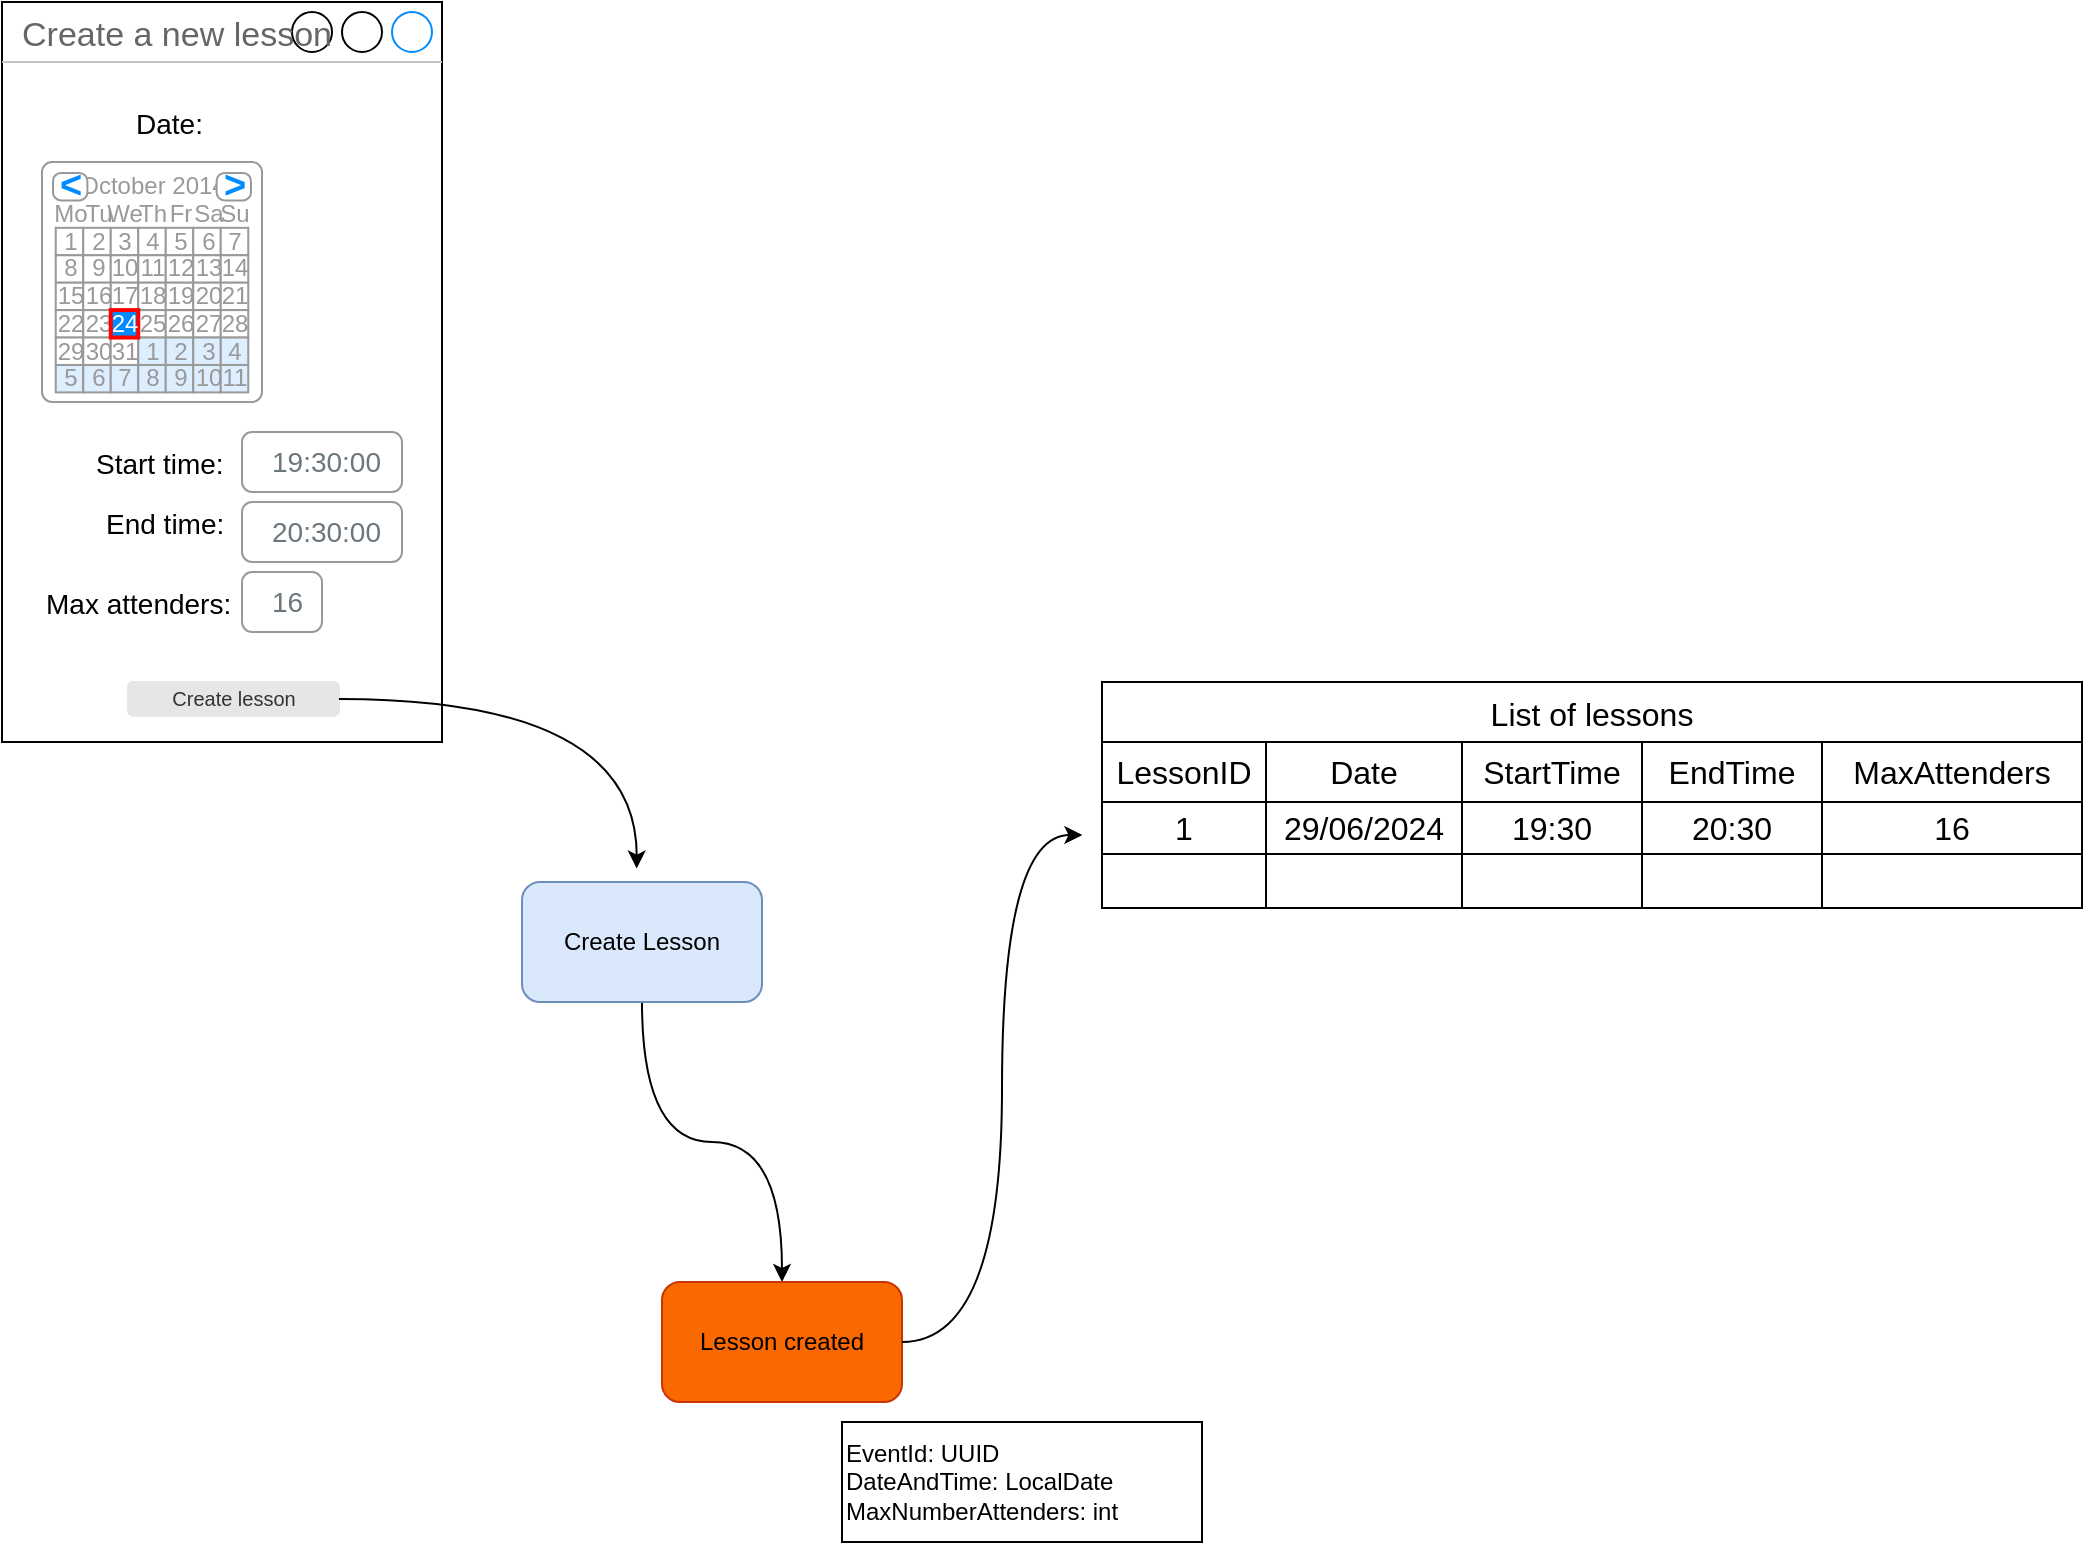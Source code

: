 <mxfile version="24.6.4" type="device">
  <diagram name="Page-1" id="_SDO8nhmoOXQYO2rX4mI">
    <mxGraphModel dx="1036" dy="614" grid="1" gridSize="10" guides="1" tooltips="1" connect="1" arrows="1" fold="1" page="1" pageScale="1" pageWidth="850" pageHeight="1100" math="0" shadow="0">
      <root>
        <mxCell id="0" />
        <mxCell id="1" parent="0" />
        <mxCell id="KW_6uNZTxSm8dROTdFoq-82" value="" style="group" parent="1" vertex="1" connectable="0">
          <mxGeometry x="110" y="40" width="220" height="370" as="geometry" />
        </mxCell>
        <mxCell id="KW_6uNZTxSm8dROTdFoq-22" value="Create a new lesson" style="strokeWidth=1;shadow=0;dashed=0;align=center;html=1;shape=mxgraph.mockup.containers.window;align=left;verticalAlign=top;spacingLeft=8;strokeColor2=#008cff;strokeColor3=#c4c4c4;fontColor=#666666;mainText=;fontSize=17;labelBackgroundColor=none;whiteSpace=wrap;" parent="KW_6uNZTxSm8dROTdFoq-82" vertex="1">
          <mxGeometry width="220" height="370" as="geometry" />
        </mxCell>
        <mxCell id="KW_6uNZTxSm8dROTdFoq-1" value="Date:" style="fillColor=none;strokeColor=none;align=left;fontSize=14;" parent="KW_6uNZTxSm8dROTdFoq-82" vertex="1">
          <mxGeometry x="65" y="40" width="40" height="40" as="geometry" />
        </mxCell>
        <mxCell id="KW_6uNZTxSm8dROTdFoq-4" value="16" style="html=1;shadow=0;dashed=0;shape=mxgraph.bootstrap.rrect;rSize=5;fillColor=none;strokeColor=#999999;align=left;spacing=15;fontSize=14;fontColor=#6C767D;" parent="KW_6uNZTxSm8dROTdFoq-82" vertex="1">
          <mxGeometry width="40" height="30" relative="1" as="geometry">
            <mxPoint x="120" y="285" as="offset" />
          </mxGeometry>
        </mxCell>
        <mxCell id="KW_6uNZTxSm8dROTdFoq-23" value="" style="strokeWidth=1;shadow=0;dashed=0;align=center;html=1;shape=mxgraph.mockup.forms.rrect;rSize=5;strokeColor=#999999;fillColor=#ffffff;" parent="KW_6uNZTxSm8dROTdFoq-82" vertex="1">
          <mxGeometry x="20" y="80" width="110" height="120" as="geometry" />
        </mxCell>
        <mxCell id="KW_6uNZTxSm8dROTdFoq-24" value="October 2014" style="strokeWidth=1;shadow=0;dashed=0;align=center;html=1;shape=mxgraph.mockup.forms.anchor;fontColor=#999999;" parent="KW_6uNZTxSm8dROTdFoq-23" vertex="1">
          <mxGeometry x="20.625" y="5.486" width="68.75" height="13.714" as="geometry" />
        </mxCell>
        <mxCell id="KW_6uNZTxSm8dROTdFoq-25" value="&lt;" style="strokeWidth=1;shadow=0;dashed=0;align=center;html=1;shape=mxgraph.mockup.forms.rrect;rSize=4;strokeColor=#999999;fontColor=#008cff;fontSize=19;fontStyle=1;" parent="KW_6uNZTxSm8dROTdFoq-23" vertex="1">
          <mxGeometry x="5.5" y="5.486" width="17.188" height="13.714" as="geometry" />
        </mxCell>
        <mxCell id="KW_6uNZTxSm8dROTdFoq-26" value="&gt;" style="strokeWidth=1;shadow=0;dashed=0;align=center;html=1;shape=mxgraph.mockup.forms.rrect;rSize=4;strokeColor=#999999;fontColor=#008cff;fontSize=19;fontStyle=1;" parent="KW_6uNZTxSm8dROTdFoq-23" vertex="1">
          <mxGeometry x="87.312" y="5.486" width="17.188" height="13.714" as="geometry" />
        </mxCell>
        <mxCell id="KW_6uNZTxSm8dROTdFoq-27" value="Mo" style="strokeWidth=1;shadow=0;dashed=0;align=center;html=1;shape=mxgraph.mockup.forms.anchor;fontColor=#999999;" parent="KW_6uNZTxSm8dROTdFoq-23" vertex="1">
          <mxGeometry x="6.875" y="19.2" width="13.75" height="13.714" as="geometry" />
        </mxCell>
        <mxCell id="KW_6uNZTxSm8dROTdFoq-28" value="Tu" style="strokeWidth=1;shadow=0;dashed=0;align=center;html=1;shape=mxgraph.mockup.forms.anchor;fontColor=#999999;" parent="KW_6uNZTxSm8dROTdFoq-23" vertex="1">
          <mxGeometry x="20.625" y="19.2" width="13.75" height="13.714" as="geometry" />
        </mxCell>
        <mxCell id="KW_6uNZTxSm8dROTdFoq-29" value="We" style="strokeWidth=1;shadow=0;dashed=0;align=center;html=1;shape=mxgraph.mockup.forms.anchor;fontColor=#999999;" parent="KW_6uNZTxSm8dROTdFoq-23" vertex="1">
          <mxGeometry x="34.375" y="19.2" width="13.75" height="13.714" as="geometry" />
        </mxCell>
        <mxCell id="KW_6uNZTxSm8dROTdFoq-30" value="Th" style="strokeWidth=1;shadow=0;dashed=0;align=center;html=1;shape=mxgraph.mockup.forms.anchor;fontColor=#999999;" parent="KW_6uNZTxSm8dROTdFoq-23" vertex="1">
          <mxGeometry x="48.125" y="19.2" width="13.75" height="13.714" as="geometry" />
        </mxCell>
        <mxCell id="KW_6uNZTxSm8dROTdFoq-31" value="Fr" style="strokeWidth=1;shadow=0;dashed=0;align=center;html=1;shape=mxgraph.mockup.forms.anchor;fontColor=#999999;" parent="KW_6uNZTxSm8dROTdFoq-23" vertex="1">
          <mxGeometry x="61.875" y="19.2" width="13.75" height="13.714" as="geometry" />
        </mxCell>
        <mxCell id="KW_6uNZTxSm8dROTdFoq-32" value="Sa" style="strokeWidth=1;shadow=0;dashed=0;align=center;html=1;shape=mxgraph.mockup.forms.anchor;fontColor=#999999;" parent="KW_6uNZTxSm8dROTdFoq-23" vertex="1">
          <mxGeometry x="75.625" y="19.2" width="13.75" height="13.714" as="geometry" />
        </mxCell>
        <mxCell id="KW_6uNZTxSm8dROTdFoq-33" value="Su" style="strokeWidth=1;shadow=0;dashed=0;align=center;html=1;shape=mxgraph.mockup.forms.anchor;fontColor=#999999;" parent="KW_6uNZTxSm8dROTdFoq-23" vertex="1">
          <mxGeometry x="89.375" y="19.2" width="13.75" height="13.714" as="geometry" />
        </mxCell>
        <mxCell id="KW_6uNZTxSm8dROTdFoq-34" value="1" style="strokeWidth=1;shadow=0;dashed=0;align=center;html=1;shape=mxgraph.mockup.forms.rrect;rSize=0;strokeColor=#999999;fontColor=#999999;" parent="KW_6uNZTxSm8dROTdFoq-23" vertex="1">
          <mxGeometry x="6.875" y="32.914" width="13.75" height="13.714" as="geometry" />
        </mxCell>
        <mxCell id="KW_6uNZTxSm8dROTdFoq-35" value="2" style="strokeWidth=1;shadow=0;dashed=0;align=center;html=1;shape=mxgraph.mockup.forms.rrect;rSize=0;strokeColor=#999999;fontColor=#999999;" parent="KW_6uNZTxSm8dROTdFoq-23" vertex="1">
          <mxGeometry x="20.625" y="32.914" width="13.75" height="13.714" as="geometry" />
        </mxCell>
        <mxCell id="KW_6uNZTxSm8dROTdFoq-36" value="3" style="strokeWidth=1;shadow=0;dashed=0;align=center;html=1;shape=mxgraph.mockup.forms.rrect;rSize=0;strokeColor=#999999;fontColor=#999999;" parent="KW_6uNZTxSm8dROTdFoq-23" vertex="1">
          <mxGeometry x="34.375" y="32.914" width="13.75" height="13.714" as="geometry" />
        </mxCell>
        <mxCell id="KW_6uNZTxSm8dROTdFoq-37" value="4" style="strokeWidth=1;shadow=0;dashed=0;align=center;html=1;shape=mxgraph.mockup.forms.rrect;rSize=0;strokeColor=#999999;fontColor=#999999;" parent="KW_6uNZTxSm8dROTdFoq-23" vertex="1">
          <mxGeometry x="48.125" y="32.914" width="13.75" height="13.714" as="geometry" />
        </mxCell>
        <mxCell id="KW_6uNZTxSm8dROTdFoq-38" value="5" style="strokeWidth=1;shadow=0;dashed=0;align=center;html=1;shape=mxgraph.mockup.forms.rrect;rSize=0;strokeColor=#999999;fontColor=#999999;" parent="KW_6uNZTxSm8dROTdFoq-23" vertex="1">
          <mxGeometry x="61.875" y="32.914" width="13.75" height="13.714" as="geometry" />
        </mxCell>
        <mxCell id="KW_6uNZTxSm8dROTdFoq-39" value="6" style="strokeWidth=1;shadow=0;dashed=0;align=center;html=1;shape=mxgraph.mockup.forms.rrect;rSize=0;strokeColor=#999999;fontColor=#999999;" parent="KW_6uNZTxSm8dROTdFoq-23" vertex="1">
          <mxGeometry x="75.625" y="32.914" width="13.75" height="13.714" as="geometry" />
        </mxCell>
        <mxCell id="KW_6uNZTxSm8dROTdFoq-40" value="7" style="strokeWidth=1;shadow=0;dashed=0;align=center;html=1;shape=mxgraph.mockup.forms.rrect;rSize=0;strokeColor=#999999;fontColor=#999999;" parent="KW_6uNZTxSm8dROTdFoq-23" vertex="1">
          <mxGeometry x="89.375" y="32.914" width="13.75" height="13.714" as="geometry" />
        </mxCell>
        <mxCell id="KW_6uNZTxSm8dROTdFoq-41" value="8" style="strokeWidth=1;shadow=0;dashed=0;align=center;html=1;shape=mxgraph.mockup.forms.rrect;rSize=0;strokeColor=#999999;fontColor=#999999;" parent="KW_6uNZTxSm8dROTdFoq-23" vertex="1">
          <mxGeometry x="6.875" y="46.629" width="13.75" height="13.714" as="geometry" />
        </mxCell>
        <mxCell id="KW_6uNZTxSm8dROTdFoq-42" value="9" style="strokeWidth=1;shadow=0;dashed=0;align=center;html=1;shape=mxgraph.mockup.forms.rrect;rSize=0;strokeColor=#999999;fontColor=#999999;" parent="KW_6uNZTxSm8dROTdFoq-23" vertex="1">
          <mxGeometry x="20.625" y="46.629" width="13.75" height="13.714" as="geometry" />
        </mxCell>
        <mxCell id="KW_6uNZTxSm8dROTdFoq-43" value="10" style="strokeWidth=1;shadow=0;dashed=0;align=center;html=1;shape=mxgraph.mockup.forms.rrect;rSize=0;strokeColor=#999999;fontColor=#999999;" parent="KW_6uNZTxSm8dROTdFoq-23" vertex="1">
          <mxGeometry x="34.375" y="46.629" width="13.75" height="13.714" as="geometry" />
        </mxCell>
        <mxCell id="KW_6uNZTxSm8dROTdFoq-44" value="11" style="strokeWidth=1;shadow=0;dashed=0;align=center;html=1;shape=mxgraph.mockup.forms.rrect;rSize=0;strokeColor=#999999;fontColor=#999999;" parent="KW_6uNZTxSm8dROTdFoq-23" vertex="1">
          <mxGeometry x="48.125" y="46.629" width="13.75" height="13.714" as="geometry" />
        </mxCell>
        <mxCell id="KW_6uNZTxSm8dROTdFoq-45" value="12" style="strokeWidth=1;shadow=0;dashed=0;align=center;html=1;shape=mxgraph.mockup.forms.rrect;rSize=0;strokeColor=#999999;fontColor=#999999;" parent="KW_6uNZTxSm8dROTdFoq-23" vertex="1">
          <mxGeometry x="61.875" y="46.629" width="13.75" height="13.714" as="geometry" />
        </mxCell>
        <mxCell id="KW_6uNZTxSm8dROTdFoq-46" value="13" style="strokeWidth=1;shadow=0;dashed=0;align=center;html=1;shape=mxgraph.mockup.forms.rrect;rSize=0;strokeColor=#999999;fontColor=#999999;" parent="KW_6uNZTxSm8dROTdFoq-23" vertex="1">
          <mxGeometry x="75.625" y="46.629" width="13.75" height="13.714" as="geometry" />
        </mxCell>
        <mxCell id="KW_6uNZTxSm8dROTdFoq-47" value="14" style="strokeWidth=1;shadow=0;dashed=0;align=center;html=1;shape=mxgraph.mockup.forms.rrect;rSize=0;strokeColor=#999999;fontColor=#999999;" parent="KW_6uNZTxSm8dROTdFoq-23" vertex="1">
          <mxGeometry x="89.375" y="46.629" width="13.75" height="13.714" as="geometry" />
        </mxCell>
        <mxCell id="KW_6uNZTxSm8dROTdFoq-48" value="15" style="strokeWidth=1;shadow=0;dashed=0;align=center;html=1;shape=mxgraph.mockup.forms.rrect;rSize=0;strokeColor=#999999;fontColor=#999999;" parent="KW_6uNZTxSm8dROTdFoq-23" vertex="1">
          <mxGeometry x="6.875" y="60.343" width="13.75" height="13.714" as="geometry" />
        </mxCell>
        <mxCell id="KW_6uNZTxSm8dROTdFoq-49" value="16" style="strokeWidth=1;shadow=0;dashed=0;align=center;html=1;shape=mxgraph.mockup.forms.rrect;rSize=0;strokeColor=#999999;fontColor=#999999;" parent="KW_6uNZTxSm8dROTdFoq-23" vertex="1">
          <mxGeometry x="20.625" y="60.343" width="13.75" height="13.714" as="geometry" />
        </mxCell>
        <mxCell id="KW_6uNZTxSm8dROTdFoq-50" value="17" style="strokeWidth=1;shadow=0;dashed=0;align=center;html=1;shape=mxgraph.mockup.forms.rrect;rSize=0;strokeColor=#999999;fontColor=#999999;" parent="KW_6uNZTxSm8dROTdFoq-23" vertex="1">
          <mxGeometry x="34.375" y="60.343" width="13.75" height="13.714" as="geometry" />
        </mxCell>
        <mxCell id="KW_6uNZTxSm8dROTdFoq-51" value="18" style="strokeWidth=1;shadow=0;dashed=0;align=center;html=1;shape=mxgraph.mockup.forms.rrect;rSize=0;strokeColor=#999999;fontColor=#999999;" parent="KW_6uNZTxSm8dROTdFoq-23" vertex="1">
          <mxGeometry x="48.125" y="60.343" width="13.75" height="13.714" as="geometry" />
        </mxCell>
        <mxCell id="KW_6uNZTxSm8dROTdFoq-52" value="19" style="strokeWidth=1;shadow=0;dashed=0;align=center;html=1;shape=mxgraph.mockup.forms.rrect;rSize=0;strokeColor=#999999;fontColor=#999999;" parent="KW_6uNZTxSm8dROTdFoq-23" vertex="1">
          <mxGeometry x="61.875" y="60.343" width="13.75" height="13.714" as="geometry" />
        </mxCell>
        <mxCell id="KW_6uNZTxSm8dROTdFoq-53" value="20" style="strokeWidth=1;shadow=0;dashed=0;align=center;html=1;shape=mxgraph.mockup.forms.rrect;rSize=0;strokeColor=#999999;fontColor=#999999;" parent="KW_6uNZTxSm8dROTdFoq-23" vertex="1">
          <mxGeometry x="75.625" y="60.343" width="13.75" height="13.714" as="geometry" />
        </mxCell>
        <mxCell id="KW_6uNZTxSm8dROTdFoq-54" value="21" style="strokeWidth=1;shadow=0;dashed=0;align=center;html=1;shape=mxgraph.mockup.forms.rrect;rSize=0;strokeColor=#999999;fontColor=#999999;" parent="KW_6uNZTxSm8dROTdFoq-23" vertex="1">
          <mxGeometry x="89.375" y="60.343" width="13.75" height="13.714" as="geometry" />
        </mxCell>
        <mxCell id="KW_6uNZTxSm8dROTdFoq-55" value="22" style="strokeWidth=1;shadow=0;dashed=0;align=center;html=1;shape=mxgraph.mockup.forms.rrect;rSize=0;strokeColor=#999999;fontColor=#999999;" parent="KW_6uNZTxSm8dROTdFoq-23" vertex="1">
          <mxGeometry x="6.875" y="74.057" width="13.75" height="13.714" as="geometry" />
        </mxCell>
        <mxCell id="KW_6uNZTxSm8dROTdFoq-56" value="23" style="strokeWidth=1;shadow=0;dashed=0;align=center;html=1;shape=mxgraph.mockup.forms.rrect;rSize=0;strokeColor=#999999;fontColor=#999999;" parent="KW_6uNZTxSm8dROTdFoq-23" vertex="1">
          <mxGeometry x="20.625" y="74.057" width="13.75" height="13.714" as="geometry" />
        </mxCell>
        <mxCell id="KW_6uNZTxSm8dROTdFoq-57" value="25" style="strokeWidth=1;shadow=0;dashed=0;align=center;html=1;shape=mxgraph.mockup.forms.rrect;rSize=0;strokeColor=#999999;fontColor=#999999;" parent="KW_6uNZTxSm8dROTdFoq-23" vertex="1">
          <mxGeometry x="48.125" y="74.057" width="13.75" height="13.714" as="geometry" />
        </mxCell>
        <mxCell id="KW_6uNZTxSm8dROTdFoq-58" value="26" style="strokeWidth=1;shadow=0;dashed=0;align=center;html=1;shape=mxgraph.mockup.forms.rrect;rSize=0;strokeColor=#999999;fontColor=#999999;" parent="KW_6uNZTxSm8dROTdFoq-23" vertex="1">
          <mxGeometry x="61.875" y="74.057" width="13.75" height="13.714" as="geometry" />
        </mxCell>
        <mxCell id="KW_6uNZTxSm8dROTdFoq-59" value="27" style="strokeWidth=1;shadow=0;dashed=0;align=center;html=1;shape=mxgraph.mockup.forms.rrect;rSize=0;strokeColor=#999999;fontColor=#999999;" parent="KW_6uNZTxSm8dROTdFoq-23" vertex="1">
          <mxGeometry x="75.625" y="74.057" width="13.75" height="13.714" as="geometry" />
        </mxCell>
        <mxCell id="KW_6uNZTxSm8dROTdFoq-60" value="28" style="strokeWidth=1;shadow=0;dashed=0;align=center;html=1;shape=mxgraph.mockup.forms.rrect;rSize=0;strokeColor=#999999;fontColor=#999999;" parent="KW_6uNZTxSm8dROTdFoq-23" vertex="1">
          <mxGeometry x="89.375" y="74.057" width="13.75" height="13.714" as="geometry" />
        </mxCell>
        <mxCell id="KW_6uNZTxSm8dROTdFoq-61" value="29" style="strokeWidth=1;shadow=0;dashed=0;align=center;html=1;shape=mxgraph.mockup.forms.rrect;rSize=0;strokeColor=#999999;fontColor=#999999;" parent="KW_6uNZTxSm8dROTdFoq-23" vertex="1">
          <mxGeometry x="6.875" y="87.771" width="13.75" height="13.714" as="geometry" />
        </mxCell>
        <mxCell id="KW_6uNZTxSm8dROTdFoq-62" value="30" style="strokeWidth=1;shadow=0;dashed=0;align=center;html=1;shape=mxgraph.mockup.forms.rrect;rSize=0;strokeColor=#999999;fontColor=#999999;" parent="KW_6uNZTxSm8dROTdFoq-23" vertex="1">
          <mxGeometry x="20.625" y="87.771" width="13.75" height="13.714" as="geometry" />
        </mxCell>
        <mxCell id="KW_6uNZTxSm8dROTdFoq-63" value="31" style="strokeWidth=1;shadow=0;dashed=0;align=center;html=1;shape=mxgraph.mockup.forms.rrect;rSize=0;strokeColor=#999999;fontColor=#999999;" parent="KW_6uNZTxSm8dROTdFoq-23" vertex="1">
          <mxGeometry x="34.375" y="87.771" width="13.75" height="13.714" as="geometry" />
        </mxCell>
        <mxCell id="KW_6uNZTxSm8dROTdFoq-64" value="1" style="strokeWidth=1;shadow=0;dashed=0;align=center;html=1;shape=mxgraph.mockup.forms.rrect;rSize=0;strokeColor=#999999;fontColor=#999999;fillColor=#ddeeff;" parent="KW_6uNZTxSm8dROTdFoq-23" vertex="1">
          <mxGeometry x="48.125" y="87.771" width="13.75" height="13.714" as="geometry" />
        </mxCell>
        <mxCell id="KW_6uNZTxSm8dROTdFoq-65" value="2" style="strokeWidth=1;shadow=0;dashed=0;align=center;html=1;shape=mxgraph.mockup.forms.rrect;rSize=0;strokeColor=#999999;fontColor=#999999;fillColor=#ddeeff;" parent="KW_6uNZTxSm8dROTdFoq-23" vertex="1">
          <mxGeometry x="61.875" y="87.771" width="13.75" height="13.714" as="geometry" />
        </mxCell>
        <mxCell id="KW_6uNZTxSm8dROTdFoq-66" value="3" style="strokeWidth=1;shadow=0;dashed=0;align=center;html=1;shape=mxgraph.mockup.forms.rrect;rSize=0;strokeColor=#999999;fontColor=#999999;fillColor=#ddeeff;" parent="KW_6uNZTxSm8dROTdFoq-23" vertex="1">
          <mxGeometry x="75.625" y="87.771" width="13.75" height="13.714" as="geometry" />
        </mxCell>
        <mxCell id="KW_6uNZTxSm8dROTdFoq-67" value="4" style="strokeWidth=1;shadow=0;dashed=0;align=center;html=1;shape=mxgraph.mockup.forms.rrect;rSize=0;strokeColor=#999999;fontColor=#999999;fillColor=#ddeeff;" parent="KW_6uNZTxSm8dROTdFoq-23" vertex="1">
          <mxGeometry x="89.375" y="87.771" width="13.75" height="13.714" as="geometry" />
        </mxCell>
        <mxCell id="KW_6uNZTxSm8dROTdFoq-68" value="5" style="strokeWidth=1;shadow=0;dashed=0;align=center;html=1;shape=mxgraph.mockup.forms.rrect;rSize=0;strokeColor=#999999;fontColor=#999999;fillColor=#ddeeff;" parent="KW_6uNZTxSm8dROTdFoq-23" vertex="1">
          <mxGeometry x="6.875" y="101.486" width="13.75" height="13.714" as="geometry" />
        </mxCell>
        <mxCell id="KW_6uNZTxSm8dROTdFoq-69" value="6" style="strokeWidth=1;shadow=0;dashed=0;align=center;html=1;shape=mxgraph.mockup.forms.rrect;rSize=0;strokeColor=#999999;fontColor=#999999;fillColor=#ddeeff;" parent="KW_6uNZTxSm8dROTdFoq-23" vertex="1">
          <mxGeometry x="20.625" y="101.486" width="13.75" height="13.714" as="geometry" />
        </mxCell>
        <mxCell id="KW_6uNZTxSm8dROTdFoq-70" value="7" style="strokeWidth=1;shadow=0;dashed=0;align=center;html=1;shape=mxgraph.mockup.forms.rrect;rSize=0;strokeColor=#999999;fontColor=#999999;fillColor=#ddeeff;" parent="KW_6uNZTxSm8dROTdFoq-23" vertex="1">
          <mxGeometry x="34.375" y="101.486" width="13.75" height="13.714" as="geometry" />
        </mxCell>
        <mxCell id="KW_6uNZTxSm8dROTdFoq-71" value="8" style="strokeWidth=1;shadow=0;dashed=0;align=center;html=1;shape=mxgraph.mockup.forms.rrect;rSize=0;strokeColor=#999999;fontColor=#999999;fillColor=#ddeeff;" parent="KW_6uNZTxSm8dROTdFoq-23" vertex="1">
          <mxGeometry x="48.125" y="101.486" width="13.75" height="13.714" as="geometry" />
        </mxCell>
        <mxCell id="KW_6uNZTxSm8dROTdFoq-72" value="9" style="strokeWidth=1;shadow=0;dashed=0;align=center;html=1;shape=mxgraph.mockup.forms.rrect;rSize=0;strokeColor=#999999;fontColor=#999999;fillColor=#ddeeff;" parent="KW_6uNZTxSm8dROTdFoq-23" vertex="1">
          <mxGeometry x="61.875" y="101.486" width="13.75" height="13.714" as="geometry" />
        </mxCell>
        <mxCell id="KW_6uNZTxSm8dROTdFoq-73" value="10" style="strokeWidth=1;shadow=0;dashed=0;align=center;html=1;shape=mxgraph.mockup.forms.rrect;rSize=0;strokeColor=#999999;fontColor=#999999;fillColor=#ddeeff;" parent="KW_6uNZTxSm8dROTdFoq-23" vertex="1">
          <mxGeometry x="75.625" y="101.486" width="13.75" height="13.714" as="geometry" />
        </mxCell>
        <mxCell id="KW_6uNZTxSm8dROTdFoq-74" value="11" style="strokeWidth=1;shadow=0;dashed=0;align=center;html=1;shape=mxgraph.mockup.forms.rrect;rSize=0;strokeColor=#999999;fontColor=#999999;fillColor=#ddeeff;" parent="KW_6uNZTxSm8dROTdFoq-23" vertex="1">
          <mxGeometry x="89.375" y="101.486" width="13.75" height="13.714" as="geometry" />
        </mxCell>
        <mxCell id="KW_6uNZTxSm8dROTdFoq-75" value="24" style="strokeWidth=1;shadow=0;dashed=0;align=center;html=1;shape=mxgraph.mockup.forms.rrect;rSize=0;strokeColor=#ff0000;fontColor=#ffffff;strokeWidth=2;fillColor=#008cff;" parent="KW_6uNZTxSm8dROTdFoq-23" vertex="1">
          <mxGeometry x="34.375" y="74.057" width="13.75" height="13.714" as="geometry" />
        </mxCell>
        <mxCell id="KW_6uNZTxSm8dROTdFoq-76" value="Start time:" style="fillColor=none;strokeColor=none;align=left;fontSize=14;" parent="KW_6uNZTxSm8dROTdFoq-82" vertex="1">
          <mxGeometry x="45" y="210" width="80" height="40" as="geometry" />
        </mxCell>
        <mxCell id="KW_6uNZTxSm8dROTdFoq-77" value="End time:" style="fillColor=none;strokeColor=none;align=left;fontSize=14;" parent="KW_6uNZTxSm8dROTdFoq-82" vertex="1">
          <mxGeometry x="50" y="240" width="70" height="40" as="geometry" />
        </mxCell>
        <mxCell id="KW_6uNZTxSm8dROTdFoq-78" value="Max attenders:" style="fillColor=none;strokeColor=none;align=left;fontSize=14;" parent="KW_6uNZTxSm8dROTdFoq-82" vertex="1">
          <mxGeometry x="20" y="280" width="100" height="40" as="geometry" />
        </mxCell>
        <mxCell id="KW_6uNZTxSm8dROTdFoq-79" value="19:30:00" style="html=1;shadow=0;dashed=0;shape=mxgraph.bootstrap.rrect;rSize=5;fillColor=none;strokeColor=#999999;align=left;spacing=15;fontSize=14;fontColor=#6C767D;" parent="KW_6uNZTxSm8dROTdFoq-82" vertex="1">
          <mxGeometry x="120" y="215" width="80" height="30" as="geometry" />
        </mxCell>
        <mxCell id="KW_6uNZTxSm8dROTdFoq-80" value="20:30:00" style="html=1;shadow=0;dashed=0;shape=mxgraph.bootstrap.rrect;rSize=5;fillColor=none;strokeColor=#999999;align=left;spacing=15;fontSize=14;fontColor=#6C767D;" parent="KW_6uNZTxSm8dROTdFoq-82" vertex="1">
          <mxGeometry x="120" y="250" width="80" height="30" as="geometry" />
        </mxCell>
        <mxCell id="KW_6uNZTxSm8dROTdFoq-81" value="Create lesson" style="rounded=1;html=1;shadow=0;dashed=0;whiteSpace=wrap;fontSize=10;fillColor=#E6E6E6;align=center;strokeColor=#E6E6E6;fontColor=#333333;" parent="KW_6uNZTxSm8dROTdFoq-82" vertex="1">
          <mxGeometry x="63" y="340" width="105.5" height="16.88" as="geometry" />
        </mxCell>
        <mxCell id="aQ6_t0R-1uX_8wqprl2X-2" style="edgeStyle=orthogonalEdgeStyle;rounded=0;orthogonalLoop=1;jettySize=auto;html=1;entryX=0.5;entryY=0;entryDx=0;entryDy=0;curved=1;" parent="1" source="KW_6uNZTxSm8dROTdFoq-83" target="aQ6_t0R-1uX_8wqprl2X-1" edge="1">
          <mxGeometry relative="1" as="geometry" />
        </mxCell>
        <mxCell id="KW_6uNZTxSm8dROTdFoq-83" value="Create Lesson" style="rounded=1;whiteSpace=wrap;html=1;fillColor=#dae8fc;strokeColor=#6c8ebf;" parent="1" vertex="1">
          <mxGeometry x="370" y="480" width="120" height="60" as="geometry" />
        </mxCell>
        <mxCell id="KW_6uNZTxSm8dROTdFoq-84" style="edgeStyle=orthogonalEdgeStyle;rounded=0;orthogonalLoop=1;jettySize=auto;html=1;entryX=0.478;entryY=-0.112;entryDx=0;entryDy=0;entryPerimeter=0;curved=1;" parent="1" source="KW_6uNZTxSm8dROTdFoq-81" target="KW_6uNZTxSm8dROTdFoq-83" edge="1">
          <mxGeometry relative="1" as="geometry" />
        </mxCell>
        <mxCell id="aQ6_t0R-1uX_8wqprl2X-1" value="Lesson created" style="rounded=1;whiteSpace=wrap;html=1;fillColor=#fa6800;strokeColor=#C73500;fontColor=#000000;" parent="1" vertex="1">
          <mxGeometry x="440" y="680" width="120" height="60" as="geometry" />
        </mxCell>
        <mxCell id="aQ6_t0R-1uX_8wqprl2X-3" value="List of lessons" style="shape=table;startSize=30;container=1;collapsible=0;childLayout=tableLayout;strokeColor=default;fontSize=16;" parent="1" vertex="1">
          <mxGeometry x="660" y="380" width="490" height="113" as="geometry" />
        </mxCell>
        <mxCell id="aQ6_t0R-1uX_8wqprl2X-4" value="" style="shape=tableRow;horizontal=0;startSize=0;swimlaneHead=0;swimlaneBody=0;strokeColor=inherit;top=0;left=0;bottom=0;right=0;collapsible=0;dropTarget=0;fillColor=none;points=[[0,0.5],[1,0.5]];portConstraint=eastwest;fontSize=16;" parent="aQ6_t0R-1uX_8wqprl2X-3" vertex="1">
          <mxGeometry y="30" width="490" height="30" as="geometry" />
        </mxCell>
        <mxCell id="aQ6_t0R-1uX_8wqprl2X-5" value="LessonID" style="shape=partialRectangle;html=1;whiteSpace=wrap;connectable=0;strokeColor=inherit;overflow=hidden;fillColor=none;top=0;left=0;bottom=0;right=0;pointerEvents=1;fontSize=16;" parent="aQ6_t0R-1uX_8wqprl2X-4" vertex="1">
          <mxGeometry width="82" height="30" as="geometry">
            <mxRectangle width="82" height="30" as="alternateBounds" />
          </mxGeometry>
        </mxCell>
        <mxCell id="aQ6_t0R-1uX_8wqprl2X-6" value="Date" style="shape=partialRectangle;html=1;whiteSpace=wrap;connectable=0;strokeColor=inherit;overflow=hidden;fillColor=none;top=0;left=0;bottom=0;right=0;pointerEvents=1;fontSize=16;" parent="aQ6_t0R-1uX_8wqprl2X-4" vertex="1">
          <mxGeometry x="82" width="98" height="30" as="geometry">
            <mxRectangle width="98" height="30" as="alternateBounds" />
          </mxGeometry>
        </mxCell>
        <mxCell id="aQ6_t0R-1uX_8wqprl2X-7" value="StartTime" style="shape=partialRectangle;html=1;whiteSpace=wrap;connectable=0;strokeColor=inherit;overflow=hidden;fillColor=none;top=0;left=0;bottom=0;right=0;pointerEvents=1;fontSize=16;" parent="aQ6_t0R-1uX_8wqprl2X-4" vertex="1">
          <mxGeometry x="180" width="90" height="30" as="geometry">
            <mxRectangle width="90" height="30" as="alternateBounds" />
          </mxGeometry>
        </mxCell>
        <mxCell id="aQ6_t0R-1uX_8wqprl2X-16" value="EndTime" style="shape=partialRectangle;html=1;whiteSpace=wrap;connectable=0;strokeColor=inherit;overflow=hidden;fillColor=none;top=0;left=0;bottom=0;right=0;pointerEvents=1;fontSize=16;" parent="aQ6_t0R-1uX_8wqprl2X-4" vertex="1">
          <mxGeometry x="270" width="90" height="30" as="geometry">
            <mxRectangle width="90" height="30" as="alternateBounds" />
          </mxGeometry>
        </mxCell>
        <mxCell id="aQ6_t0R-1uX_8wqprl2X-19" value="MaxAttenders" style="shape=partialRectangle;html=1;whiteSpace=wrap;connectable=0;strokeColor=inherit;overflow=hidden;fillColor=none;top=0;left=0;bottom=0;right=0;pointerEvents=1;fontSize=16;" parent="aQ6_t0R-1uX_8wqprl2X-4" vertex="1">
          <mxGeometry x="360" width="130" height="30" as="geometry">
            <mxRectangle width="130" height="30" as="alternateBounds" />
          </mxGeometry>
        </mxCell>
        <mxCell id="aQ6_t0R-1uX_8wqprl2X-8" value="" style="shape=tableRow;horizontal=0;startSize=0;swimlaneHead=0;swimlaneBody=0;strokeColor=inherit;top=0;left=0;bottom=0;right=0;collapsible=0;dropTarget=0;fillColor=none;points=[[0,0.5],[1,0.5]];portConstraint=eastwest;fontSize=16;" parent="aQ6_t0R-1uX_8wqprl2X-3" vertex="1">
          <mxGeometry y="60" width="490" height="26" as="geometry" />
        </mxCell>
        <mxCell id="aQ6_t0R-1uX_8wqprl2X-9" value="1" style="shape=partialRectangle;html=1;whiteSpace=wrap;connectable=0;strokeColor=inherit;overflow=hidden;fillColor=none;top=0;left=0;bottom=0;right=0;pointerEvents=1;fontSize=16;" parent="aQ6_t0R-1uX_8wqprl2X-8" vertex="1">
          <mxGeometry width="82" height="26" as="geometry">
            <mxRectangle width="82" height="26" as="alternateBounds" />
          </mxGeometry>
        </mxCell>
        <mxCell id="aQ6_t0R-1uX_8wqprl2X-10" value="29/06/2024" style="shape=partialRectangle;html=1;whiteSpace=wrap;connectable=0;strokeColor=inherit;overflow=hidden;fillColor=none;top=0;left=0;bottom=0;right=0;pointerEvents=1;fontSize=16;" parent="aQ6_t0R-1uX_8wqprl2X-8" vertex="1">
          <mxGeometry x="82" width="98" height="26" as="geometry">
            <mxRectangle width="98" height="26" as="alternateBounds" />
          </mxGeometry>
        </mxCell>
        <mxCell id="aQ6_t0R-1uX_8wqprl2X-11" value="19:30" style="shape=partialRectangle;html=1;whiteSpace=wrap;connectable=0;strokeColor=inherit;overflow=hidden;fillColor=none;top=0;left=0;bottom=0;right=0;pointerEvents=1;fontSize=16;" parent="aQ6_t0R-1uX_8wqprl2X-8" vertex="1">
          <mxGeometry x="180" width="90" height="26" as="geometry">
            <mxRectangle width="90" height="26" as="alternateBounds" />
          </mxGeometry>
        </mxCell>
        <mxCell id="aQ6_t0R-1uX_8wqprl2X-17" value="20:30" style="shape=partialRectangle;html=1;whiteSpace=wrap;connectable=0;strokeColor=inherit;overflow=hidden;fillColor=none;top=0;left=0;bottom=0;right=0;pointerEvents=1;fontSize=16;" parent="aQ6_t0R-1uX_8wqprl2X-8" vertex="1">
          <mxGeometry x="270" width="90" height="26" as="geometry">
            <mxRectangle width="90" height="26" as="alternateBounds" />
          </mxGeometry>
        </mxCell>
        <mxCell id="aQ6_t0R-1uX_8wqprl2X-20" value="16" style="shape=partialRectangle;html=1;whiteSpace=wrap;connectable=0;strokeColor=inherit;overflow=hidden;fillColor=none;top=0;left=0;bottom=0;right=0;pointerEvents=1;fontSize=16;" parent="aQ6_t0R-1uX_8wqprl2X-8" vertex="1">
          <mxGeometry x="360" width="130" height="26" as="geometry">
            <mxRectangle width="130" height="26" as="alternateBounds" />
          </mxGeometry>
        </mxCell>
        <mxCell id="aQ6_t0R-1uX_8wqprl2X-12" value="" style="shape=tableRow;horizontal=0;startSize=0;swimlaneHead=0;swimlaneBody=0;strokeColor=inherit;top=0;left=0;bottom=0;right=0;collapsible=0;dropTarget=0;fillColor=none;points=[[0,0.5],[1,0.5]];portConstraint=eastwest;fontSize=16;" parent="aQ6_t0R-1uX_8wqprl2X-3" vertex="1">
          <mxGeometry y="86" width="490" height="27" as="geometry" />
        </mxCell>
        <mxCell id="aQ6_t0R-1uX_8wqprl2X-13" value="" style="shape=partialRectangle;html=1;whiteSpace=wrap;connectable=0;strokeColor=inherit;overflow=hidden;fillColor=none;top=0;left=0;bottom=0;right=0;pointerEvents=1;fontSize=16;" parent="aQ6_t0R-1uX_8wqprl2X-12" vertex="1">
          <mxGeometry width="82" height="27" as="geometry">
            <mxRectangle width="82" height="27" as="alternateBounds" />
          </mxGeometry>
        </mxCell>
        <mxCell id="aQ6_t0R-1uX_8wqprl2X-14" value="" style="shape=partialRectangle;html=1;whiteSpace=wrap;connectable=0;strokeColor=inherit;overflow=hidden;fillColor=none;top=0;left=0;bottom=0;right=0;pointerEvents=1;fontSize=16;" parent="aQ6_t0R-1uX_8wqprl2X-12" vertex="1">
          <mxGeometry x="82" width="98" height="27" as="geometry">
            <mxRectangle width="98" height="27" as="alternateBounds" />
          </mxGeometry>
        </mxCell>
        <mxCell id="aQ6_t0R-1uX_8wqprl2X-15" value="" style="shape=partialRectangle;html=1;whiteSpace=wrap;connectable=0;strokeColor=inherit;overflow=hidden;fillColor=none;top=0;left=0;bottom=0;right=0;pointerEvents=1;fontSize=16;" parent="aQ6_t0R-1uX_8wqprl2X-12" vertex="1">
          <mxGeometry x="180" width="90" height="27" as="geometry">
            <mxRectangle width="90" height="27" as="alternateBounds" />
          </mxGeometry>
        </mxCell>
        <mxCell id="aQ6_t0R-1uX_8wqprl2X-18" style="shape=partialRectangle;html=1;whiteSpace=wrap;connectable=0;strokeColor=inherit;overflow=hidden;fillColor=none;top=0;left=0;bottom=0;right=0;pointerEvents=1;fontSize=16;" parent="aQ6_t0R-1uX_8wqprl2X-12" vertex="1">
          <mxGeometry x="270" width="90" height="27" as="geometry">
            <mxRectangle width="90" height="27" as="alternateBounds" />
          </mxGeometry>
        </mxCell>
        <mxCell id="aQ6_t0R-1uX_8wqprl2X-21" style="shape=partialRectangle;html=1;whiteSpace=wrap;connectable=0;strokeColor=inherit;overflow=hidden;fillColor=none;top=0;left=0;bottom=0;right=0;pointerEvents=1;fontSize=16;" parent="aQ6_t0R-1uX_8wqprl2X-12" vertex="1">
          <mxGeometry x="360" width="130" height="27" as="geometry">
            <mxRectangle width="130" height="27" as="alternateBounds" />
          </mxGeometry>
        </mxCell>
        <mxCell id="aQ6_t0R-1uX_8wqprl2X-22" style="edgeStyle=orthogonalEdgeStyle;rounded=0;orthogonalLoop=1;jettySize=auto;html=1;entryX=-0.02;entryY=0.635;entryDx=0;entryDy=0;entryPerimeter=0;curved=1;exitX=1;exitY=0.5;exitDx=0;exitDy=0;" parent="1" source="aQ6_t0R-1uX_8wqprl2X-1" target="aQ6_t0R-1uX_8wqprl2X-8" edge="1">
          <mxGeometry relative="1" as="geometry" />
        </mxCell>
        <mxCell id="2fnBYFdApSx7OeY8bVE9-3" value="EventId: UUID&lt;div&gt;DateAndTime: LocalDate&lt;/div&gt;&lt;div&gt;MaxNumberAttenders: int&lt;/div&gt;" style="rounded=0;whiteSpace=wrap;html=1;align=left;" vertex="1" parent="1">
          <mxGeometry x="530" y="750" width="180" height="60" as="geometry" />
        </mxCell>
      </root>
    </mxGraphModel>
  </diagram>
</mxfile>
